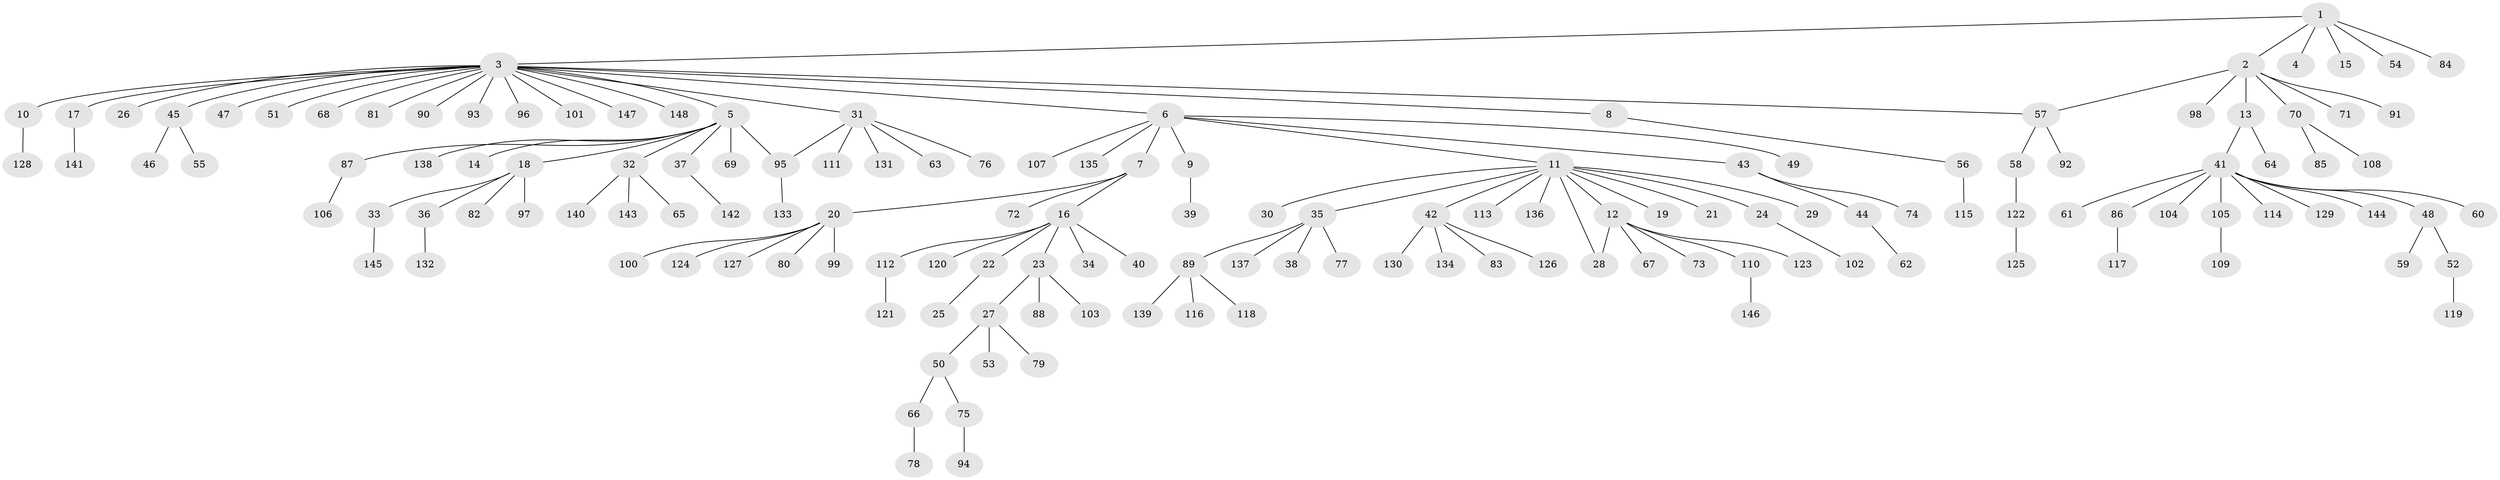 // coarse degree distribution, {11: 0.009708737864077669, 20: 0.009708737864077669, 1: 0.7378640776699029, 9: 0.009708737864077669, 8: 0.009708737864077669, 4: 0.038834951456310676, 2: 0.07766990291262135, 12: 0.009708737864077669, 6: 0.019417475728155338, 3: 0.05825242718446602, 7: 0.009708737864077669, 5: 0.009708737864077669}
// Generated by graph-tools (version 1.1) at 2025/18/03/04/25 18:18:15]
// undirected, 148 vertices, 150 edges
graph export_dot {
graph [start="1"]
  node [color=gray90,style=filled];
  1;
  2;
  3;
  4;
  5;
  6;
  7;
  8;
  9;
  10;
  11;
  12;
  13;
  14;
  15;
  16;
  17;
  18;
  19;
  20;
  21;
  22;
  23;
  24;
  25;
  26;
  27;
  28;
  29;
  30;
  31;
  32;
  33;
  34;
  35;
  36;
  37;
  38;
  39;
  40;
  41;
  42;
  43;
  44;
  45;
  46;
  47;
  48;
  49;
  50;
  51;
  52;
  53;
  54;
  55;
  56;
  57;
  58;
  59;
  60;
  61;
  62;
  63;
  64;
  65;
  66;
  67;
  68;
  69;
  70;
  71;
  72;
  73;
  74;
  75;
  76;
  77;
  78;
  79;
  80;
  81;
  82;
  83;
  84;
  85;
  86;
  87;
  88;
  89;
  90;
  91;
  92;
  93;
  94;
  95;
  96;
  97;
  98;
  99;
  100;
  101;
  102;
  103;
  104;
  105;
  106;
  107;
  108;
  109;
  110;
  111;
  112;
  113;
  114;
  115;
  116;
  117;
  118;
  119;
  120;
  121;
  122;
  123;
  124;
  125;
  126;
  127;
  128;
  129;
  130;
  131;
  132;
  133;
  134;
  135;
  136;
  137;
  138;
  139;
  140;
  141;
  142;
  143;
  144;
  145;
  146;
  147;
  148;
  1 -- 2;
  1 -- 3;
  1 -- 4;
  1 -- 15;
  1 -- 54;
  1 -- 84;
  2 -- 13;
  2 -- 57;
  2 -- 70;
  2 -- 71;
  2 -- 91;
  2 -- 98;
  3 -- 5;
  3 -- 6;
  3 -- 8;
  3 -- 10;
  3 -- 17;
  3 -- 26;
  3 -- 31;
  3 -- 45;
  3 -- 47;
  3 -- 51;
  3 -- 57;
  3 -- 68;
  3 -- 81;
  3 -- 90;
  3 -- 93;
  3 -- 96;
  3 -- 101;
  3 -- 147;
  3 -- 148;
  5 -- 14;
  5 -- 18;
  5 -- 32;
  5 -- 37;
  5 -- 69;
  5 -- 87;
  5 -- 95;
  5 -- 138;
  6 -- 7;
  6 -- 9;
  6 -- 11;
  6 -- 43;
  6 -- 49;
  6 -- 107;
  6 -- 135;
  7 -- 16;
  7 -- 20;
  7 -- 72;
  8 -- 56;
  9 -- 39;
  10 -- 128;
  11 -- 12;
  11 -- 19;
  11 -- 21;
  11 -- 24;
  11 -- 28;
  11 -- 29;
  11 -- 30;
  11 -- 35;
  11 -- 42;
  11 -- 113;
  11 -- 136;
  12 -- 28;
  12 -- 67;
  12 -- 73;
  12 -- 110;
  12 -- 123;
  13 -- 41;
  13 -- 64;
  16 -- 22;
  16 -- 23;
  16 -- 34;
  16 -- 40;
  16 -- 112;
  16 -- 120;
  17 -- 141;
  18 -- 33;
  18 -- 36;
  18 -- 82;
  18 -- 97;
  20 -- 80;
  20 -- 99;
  20 -- 100;
  20 -- 124;
  20 -- 127;
  22 -- 25;
  23 -- 27;
  23 -- 88;
  23 -- 103;
  24 -- 102;
  27 -- 50;
  27 -- 53;
  27 -- 79;
  31 -- 63;
  31 -- 76;
  31 -- 95;
  31 -- 111;
  31 -- 131;
  32 -- 65;
  32 -- 140;
  32 -- 143;
  33 -- 145;
  35 -- 38;
  35 -- 77;
  35 -- 89;
  35 -- 137;
  36 -- 132;
  37 -- 142;
  41 -- 48;
  41 -- 60;
  41 -- 61;
  41 -- 86;
  41 -- 104;
  41 -- 105;
  41 -- 114;
  41 -- 129;
  41 -- 144;
  42 -- 83;
  42 -- 126;
  42 -- 130;
  42 -- 134;
  43 -- 44;
  43 -- 74;
  44 -- 62;
  45 -- 46;
  45 -- 55;
  48 -- 52;
  48 -- 59;
  50 -- 66;
  50 -- 75;
  52 -- 119;
  56 -- 115;
  57 -- 58;
  57 -- 92;
  58 -- 122;
  66 -- 78;
  70 -- 85;
  70 -- 108;
  75 -- 94;
  86 -- 117;
  87 -- 106;
  89 -- 116;
  89 -- 118;
  89 -- 139;
  95 -- 133;
  105 -- 109;
  110 -- 146;
  112 -- 121;
  122 -- 125;
}
